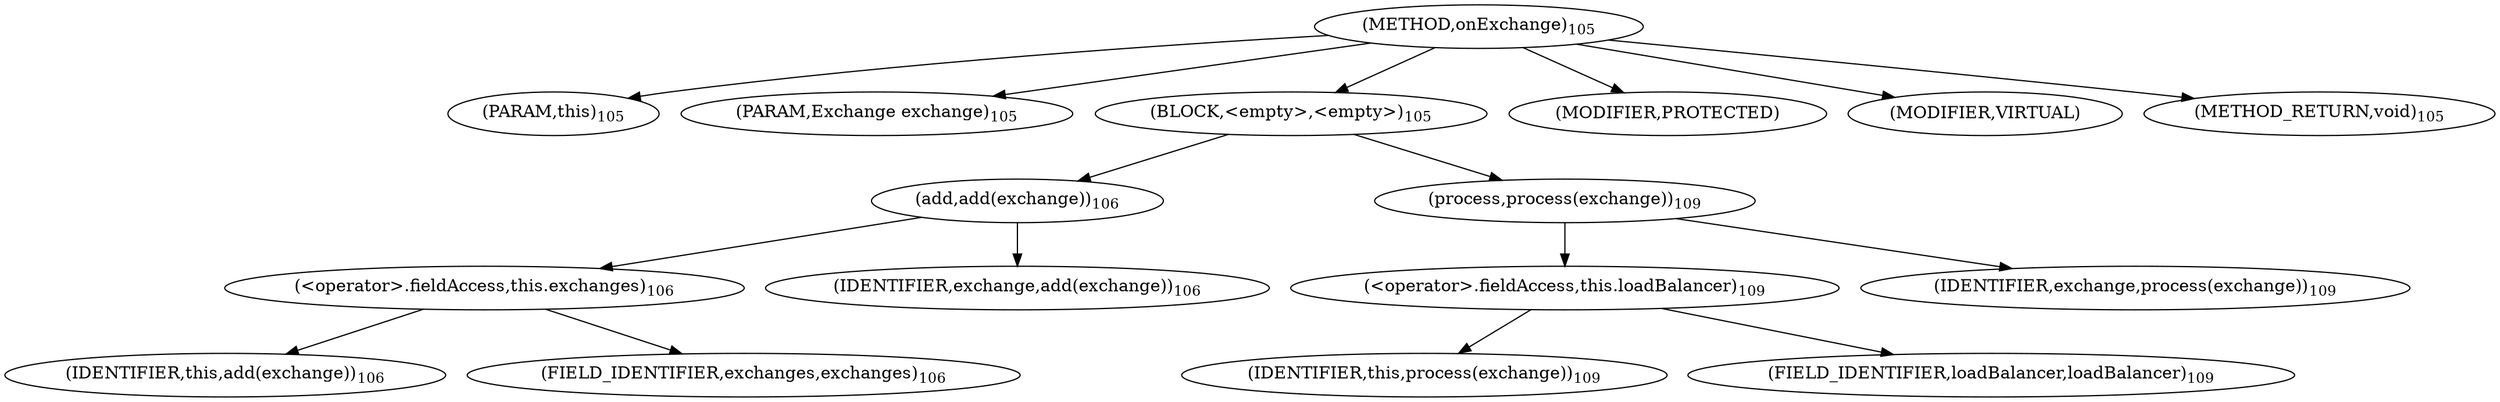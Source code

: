 digraph "onExchange" {  
"231" [label = <(METHOD,onExchange)<SUB>105</SUB>> ]
"232" [label = <(PARAM,this)<SUB>105</SUB>> ]
"233" [label = <(PARAM,Exchange exchange)<SUB>105</SUB>> ]
"234" [label = <(BLOCK,&lt;empty&gt;,&lt;empty&gt;)<SUB>105</SUB>> ]
"235" [label = <(add,add(exchange))<SUB>106</SUB>> ]
"236" [label = <(&lt;operator&gt;.fieldAccess,this.exchanges)<SUB>106</SUB>> ]
"237" [label = <(IDENTIFIER,this,add(exchange))<SUB>106</SUB>> ]
"238" [label = <(FIELD_IDENTIFIER,exchanges,exchanges)<SUB>106</SUB>> ]
"239" [label = <(IDENTIFIER,exchange,add(exchange))<SUB>106</SUB>> ]
"240" [label = <(process,process(exchange))<SUB>109</SUB>> ]
"241" [label = <(&lt;operator&gt;.fieldAccess,this.loadBalancer)<SUB>109</SUB>> ]
"242" [label = <(IDENTIFIER,this,process(exchange))<SUB>109</SUB>> ]
"243" [label = <(FIELD_IDENTIFIER,loadBalancer,loadBalancer)<SUB>109</SUB>> ]
"244" [label = <(IDENTIFIER,exchange,process(exchange))<SUB>109</SUB>> ]
"245" [label = <(MODIFIER,PROTECTED)> ]
"246" [label = <(MODIFIER,VIRTUAL)> ]
"247" [label = <(METHOD_RETURN,void)<SUB>105</SUB>> ]
  "231" -> "232" 
  "231" -> "233" 
  "231" -> "234" 
  "231" -> "245" 
  "231" -> "246" 
  "231" -> "247" 
  "234" -> "235" 
  "234" -> "240" 
  "235" -> "236" 
  "235" -> "239" 
  "236" -> "237" 
  "236" -> "238" 
  "240" -> "241" 
  "240" -> "244" 
  "241" -> "242" 
  "241" -> "243" 
}
